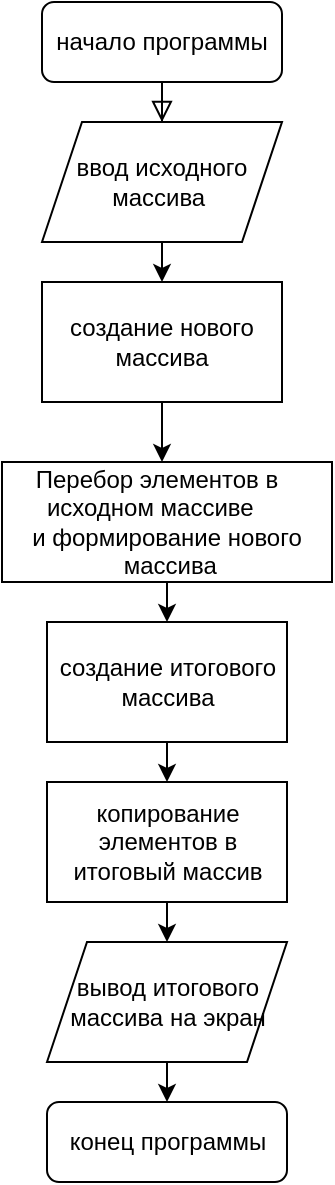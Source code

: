 <mxfile version="20.8.16" type="device"><diagram id="C5RBs43oDa-KdzZeNtuy" name="Page-1"><mxGraphModel dx="778" dy="772" grid="1" gridSize="10" guides="1" tooltips="1" connect="1" arrows="1" fold="1" page="1" pageScale="1" pageWidth="827" pageHeight="1169" math="0" shadow="0"><root><mxCell id="WIyWlLk6GJQsqaUBKTNV-0"/><mxCell id="WIyWlLk6GJQsqaUBKTNV-1" parent="WIyWlLk6GJQsqaUBKTNV-0"/><mxCell id="WIyWlLk6GJQsqaUBKTNV-3" value="начало программы" style="rounded=1;whiteSpace=wrap;html=1;fontSize=12;glass=0;strokeWidth=1;shadow=0;" parent="WIyWlLk6GJQsqaUBKTNV-1" vertex="1"><mxGeometry x="160" y="80" width="120" height="40" as="geometry"/></mxCell><mxCell id="WIyWlLk6GJQsqaUBKTNV-11" value="конец программы" style="rounded=1;whiteSpace=wrap;html=1;fontSize=12;glass=0;strokeWidth=1;shadow=0;" parent="WIyWlLk6GJQsqaUBKTNV-1" vertex="1"><mxGeometry x="162.5" y="630" width="120" height="40" as="geometry"/></mxCell><mxCell id="dTMeo62oxLPAXun1D0iI-1" value="" style="endArrow=classic;html=1;rounded=0;exitX=0.5;exitY=1;exitDx=0;exitDy=0;" parent="WIyWlLk6GJQsqaUBKTNV-1" source="dTMeo62oxLPAXun1D0iI-2" edge="1"><mxGeometry width="50" height="50" relative="1" as="geometry"><mxPoint x="380" y="390" as="sourcePoint"/><mxPoint x="220" y="310" as="targetPoint"/></mxGeometry></mxCell><mxCell id="dTMeo62oxLPAXun1D0iI-3" value="" style="rounded=0;html=1;jettySize=auto;orthogonalLoop=1;fontSize=11;endArrow=block;endFill=0;endSize=8;strokeWidth=1;shadow=0;labelBackgroundColor=none;edgeStyle=orthogonalEdgeStyle;" parent="WIyWlLk6GJQsqaUBKTNV-1" source="WIyWlLk6GJQsqaUBKTNV-3" target="dTMeo62oxLPAXun1D0iI-0" edge="1"><mxGeometry relative="1" as="geometry"><mxPoint x="220" y="120" as="sourcePoint"/><mxPoint x="220" y="170" as="targetPoint"/></mxGeometry></mxCell><mxCell id="dTMeo62oxLPAXun1D0iI-0" value="ввод исходного массива&amp;nbsp;" style="shape=parallelogram;perimeter=parallelogramPerimeter;whiteSpace=wrap;html=1;fixedSize=1;" parent="WIyWlLk6GJQsqaUBKTNV-1" vertex="1"><mxGeometry x="160" y="140" width="120" height="60" as="geometry"/></mxCell><mxCell id="dTMeo62oxLPAXun1D0iI-4" value="" style="endArrow=classic;html=1;rounded=0;exitX=0.5;exitY=1;exitDx=0;exitDy=0;entryX=0.5;entryY=0;entryDx=0;entryDy=0;" parent="WIyWlLk6GJQsqaUBKTNV-1" source="dTMeo62oxLPAXun1D0iI-0" target="dTMeo62oxLPAXun1D0iI-2" edge="1"><mxGeometry width="50" height="50" relative="1" as="geometry"><mxPoint x="220" y="200" as="sourcePoint"/><mxPoint x="220" y="290" as="targetPoint"/></mxGeometry></mxCell><mxCell id="dTMeo62oxLPAXun1D0iI-2" value="создание нового массива" style="rounded=0;whiteSpace=wrap;html=1;" parent="WIyWlLk6GJQsqaUBKTNV-1" vertex="1"><mxGeometry x="160" y="220" width="120" height="60" as="geometry"/></mxCell><mxCell id="dTMeo62oxLPAXun1D0iI-7" value="&lt;div&gt;Перебор элементов в&amp;nbsp; &amp;nbsp;&lt;/div&gt;&lt;div&gt;&amp;nbsp;исходном массиве&amp;nbsp; &amp;nbsp; &amp;nbsp;&amp;nbsp;&lt;/div&gt;&lt;div&gt;&amp;nbsp;и формирование нового&amp;nbsp;&lt;/div&gt;&lt;div&gt;&amp;nbsp;массива&lt;/div&gt;" style="rounded=0;whiteSpace=wrap;html=1;" parent="WIyWlLk6GJQsqaUBKTNV-1" vertex="1"><mxGeometry x="140" y="310" width="165" height="60" as="geometry"/></mxCell><mxCell id="dTMeo62oxLPAXun1D0iI-8" value="создание итогового массива" style="rounded=0;whiteSpace=wrap;html=1;" parent="WIyWlLk6GJQsqaUBKTNV-1" vertex="1"><mxGeometry x="162.5" y="390" width="120" height="60" as="geometry"/></mxCell><mxCell id="dTMeo62oxLPAXun1D0iI-9" value="" style="endArrow=classic;html=1;rounded=0;exitX=0.5;exitY=1;exitDx=0;exitDy=0;entryX=0.5;entryY=0;entryDx=0;entryDy=0;" parent="WIyWlLk6GJQsqaUBKTNV-1" source="dTMeo62oxLPAXun1D0iI-7" target="dTMeo62oxLPAXun1D0iI-8" edge="1"><mxGeometry width="50" height="50" relative="1" as="geometry"><mxPoint x="380" y="390" as="sourcePoint"/><mxPoint x="430" y="340" as="targetPoint"/></mxGeometry></mxCell><mxCell id="dTMeo62oxLPAXun1D0iI-10" value="копирование элементов в итоговый массив" style="rounded=0;whiteSpace=wrap;html=1;" parent="WIyWlLk6GJQsqaUBKTNV-1" vertex="1"><mxGeometry x="162.5" y="470" width="120" height="60" as="geometry"/></mxCell><mxCell id="dTMeo62oxLPAXun1D0iI-11" value="" style="endArrow=classic;html=1;rounded=0;exitX=0.5;exitY=1;exitDx=0;exitDy=0;entryX=0.5;entryY=0;entryDx=0;entryDy=0;" parent="WIyWlLk6GJQsqaUBKTNV-1" source="dTMeo62oxLPAXun1D0iI-8" target="dTMeo62oxLPAXun1D0iI-10" edge="1"><mxGeometry width="50" height="50" relative="1" as="geometry"><mxPoint x="380" y="390" as="sourcePoint"/><mxPoint x="430" y="340" as="targetPoint"/></mxGeometry></mxCell><mxCell id="dTMeo62oxLPAXun1D0iI-12" value="вывод итогового массива на экран" style="shape=parallelogram;perimeter=parallelogramPerimeter;whiteSpace=wrap;html=1;fixedSize=1;" parent="WIyWlLk6GJQsqaUBKTNV-1" vertex="1"><mxGeometry x="162.5" y="550" width="120" height="60" as="geometry"/></mxCell><mxCell id="dTMeo62oxLPAXun1D0iI-13" value="" style="endArrow=classic;html=1;rounded=0;exitX=0.5;exitY=1;exitDx=0;exitDy=0;entryX=0.5;entryY=0;entryDx=0;entryDy=0;" parent="WIyWlLk6GJQsqaUBKTNV-1" source="dTMeo62oxLPAXun1D0iI-10" target="dTMeo62oxLPAXun1D0iI-12" edge="1"><mxGeometry width="50" height="50" relative="1" as="geometry"><mxPoint x="380" y="390" as="sourcePoint"/><mxPoint x="430" y="340" as="targetPoint"/></mxGeometry></mxCell><mxCell id="dTMeo62oxLPAXun1D0iI-14" value="" style="endArrow=classic;html=1;rounded=0;exitX=0.5;exitY=1;exitDx=0;exitDy=0;entryX=0.5;entryY=0;entryDx=0;entryDy=0;" parent="WIyWlLk6GJQsqaUBKTNV-1" source="dTMeo62oxLPAXun1D0iI-12" target="WIyWlLk6GJQsqaUBKTNV-11" edge="1"><mxGeometry width="50" height="50" relative="1" as="geometry"><mxPoint x="380" y="390" as="sourcePoint"/><mxPoint x="430" y="340" as="targetPoint"/></mxGeometry></mxCell></root></mxGraphModel></diagram></mxfile>